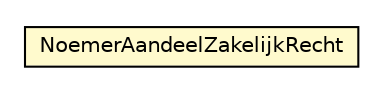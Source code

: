 #!/usr/local/bin/dot
#
# Class diagram 
# Generated by UMLGraph version R5_6-24-gf6e263 (http://www.umlgraph.org/)
#

digraph G {
	edge [fontname="Helvetica",fontsize=10,labelfontname="Helvetica",labelfontsize=10];
	node [fontname="Helvetica",fontsize=10,shape=plaintext];
	nodesep=0.25;
	ranksep=0.5;
	// nl.egem.stuf.sector.bg._0204.KDOZKRRel.NoemerAandeelZakelijkRecht
	c98646 [label=<<table title="nl.egem.stuf.sector.bg._0204.KDOZKRRel.NoemerAandeelZakelijkRecht" border="0" cellborder="1" cellspacing="0" cellpadding="2" port="p" bgcolor="lemonChiffon" href="./KDOZKRRel.NoemerAandeelZakelijkRecht.html">
		<tr><td><table border="0" cellspacing="0" cellpadding="1">
<tr><td align="center" balign="center"> NoemerAandeelZakelijkRecht </td></tr>
		</table></td></tr>
		</table>>, URL="./KDOZKRRel.NoemerAandeelZakelijkRecht.html", fontname="Helvetica", fontcolor="black", fontsize=10.0];
}

